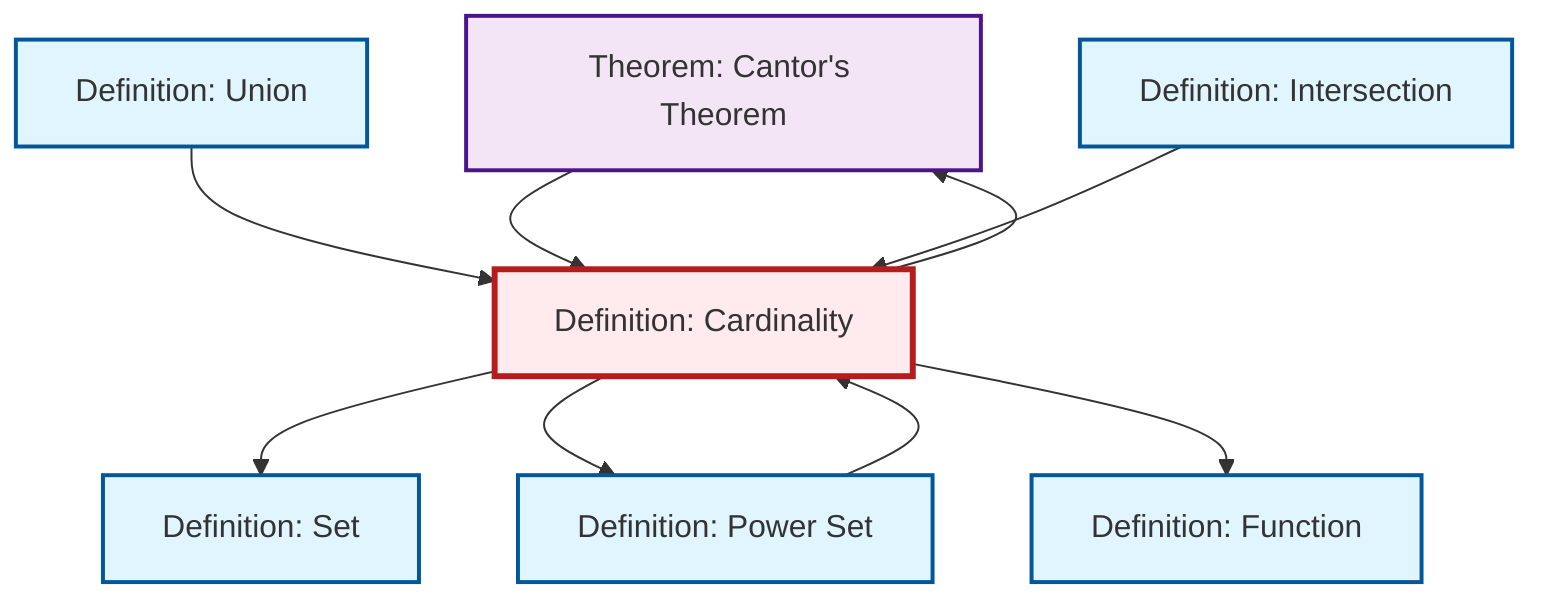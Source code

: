 graph TD
    classDef definition fill:#e1f5fe,stroke:#01579b,stroke-width:2px
    classDef theorem fill:#f3e5f5,stroke:#4a148c,stroke-width:2px
    classDef axiom fill:#fff3e0,stroke:#e65100,stroke-width:2px
    classDef example fill:#e8f5e9,stroke:#1b5e20,stroke-width:2px
    classDef current fill:#ffebee,stroke:#b71c1c,stroke-width:3px
    thm-cantor["Theorem: Cantor's Theorem"]:::theorem
    def-function["Definition: Function"]:::definition
    def-power-set["Definition: Power Set"]:::definition
    def-union["Definition: Union"]:::definition
    def-intersection["Definition: Intersection"]:::definition
    def-cardinality["Definition: Cardinality"]:::definition
    def-set["Definition: Set"]:::definition
    def-union --> def-cardinality
    def-cardinality --> def-set
    def-cardinality --> def-power-set
    thm-cantor --> def-cardinality
    def-cardinality --> def-function
    def-power-set --> def-cardinality
    def-cardinality --> thm-cantor
    def-intersection --> def-cardinality
    class def-cardinality current